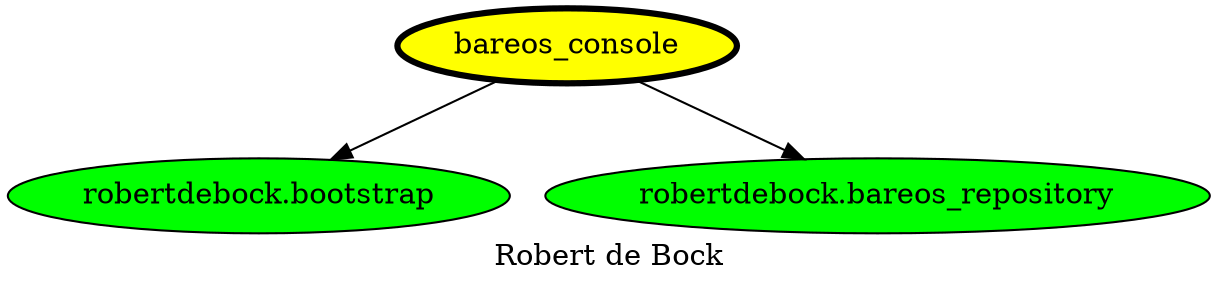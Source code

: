 digraph PhiloDilemma {
  label = "Robert de Bock" ;
  overlap=false
  {
    "bareos_console" [fillcolor=yellow style=filled penwidth=3]
    "robertdebock.bootstrap" [fillcolor=green style=filled]
    "robertdebock.bareos_repository" [fillcolor=green style=filled]
  }
  "bareos_console" -> "robertdebock.bootstrap"
  "bareos_console" -> "robertdebock.bareos_repository"
}
